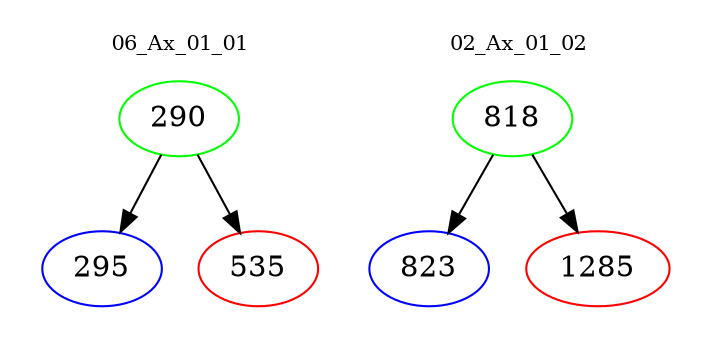 digraph{
subgraph cluster_0 {
color = white
label = "06_Ax_01_01";
fontsize=10;
T0_290 [label="290", color="green"]
T0_290 -> T0_295 [color="black"]
T0_295 [label="295", color="blue"]
T0_290 -> T0_535 [color="black"]
T0_535 [label="535", color="red"]
}
subgraph cluster_1 {
color = white
label = "02_Ax_01_02";
fontsize=10;
T1_818 [label="818", color="green"]
T1_818 -> T1_823 [color="black"]
T1_823 [label="823", color="blue"]
T1_818 -> T1_1285 [color="black"]
T1_1285 [label="1285", color="red"]
}
}
